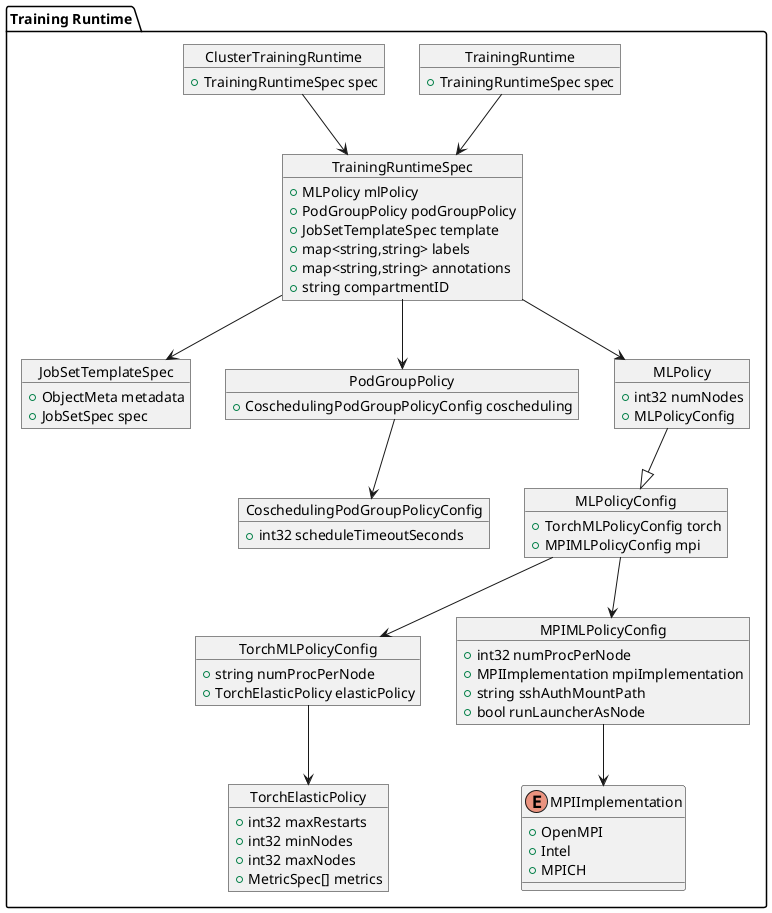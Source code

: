 @startuml TrainingRuntime

package "Training Runtime" {
  object TrainingRuntime {
    + TrainingRuntimeSpec spec
  }

  object ClusterTrainingRuntime {
    + TrainingRuntimeSpec spec
  }

  object TrainingRuntimeSpec {
    + MLPolicy mlPolicy
    + PodGroupPolicy podGroupPolicy
    + JobSetTemplateSpec template
    + map<string,string> labels
    + map<string,string> annotations
    + string compartmentID
  }

  object JobSetTemplateSpec {
    + ObjectMeta metadata
    + JobSetSpec spec
  }

  object PodGroupPolicy {
    + CoschedulingPodGroupPolicyConfig coscheduling
  }

  object CoschedulingPodGroupPolicyConfig {
    + int32 scheduleTimeoutSeconds
  }

  object MLPolicy {
    + int32 numNodes
    + MLPolicyConfig
  }

  object MLPolicyConfig {
    + TorchMLPolicyConfig torch
    + MPIMLPolicyConfig mpi
  }

  object TorchMLPolicyConfig {
    + string numProcPerNode
    + TorchElasticPolicy elasticPolicy
  }

  object TorchElasticPolicy {
    + int32 maxRestarts
    + int32 minNodes
    + int32 maxNodes
    + MetricSpec[] metrics
  }

  object MPIMLPolicyConfig {
    + int32 numProcPerNode
    + MPIImplementation mpiImplementation
    + string sshAuthMountPath
    + bool runLauncherAsNode
  }

  enum MPIImplementation {
    + OpenMPI
    + Intel
    + MPICH
  }

  TrainingRuntime --> TrainingRuntimeSpec
  ClusterTrainingRuntime --> TrainingRuntimeSpec
  TrainingRuntimeSpec --> MLPolicy
  TrainingRuntimeSpec --> PodGroupPolicy
  TrainingRuntimeSpec --> JobSetTemplateSpec
  PodGroupPolicy --> CoschedulingPodGroupPolicyConfig
  MLPolicy --|> MLPolicyConfig
  MLPolicyConfig --> TorchMLPolicyConfig
  MLPolicyConfig --> MPIMLPolicyConfig
  TorchMLPolicyConfig --> TorchElasticPolicy
  MPIMLPolicyConfig --> MPIImplementation
}

@enduml
